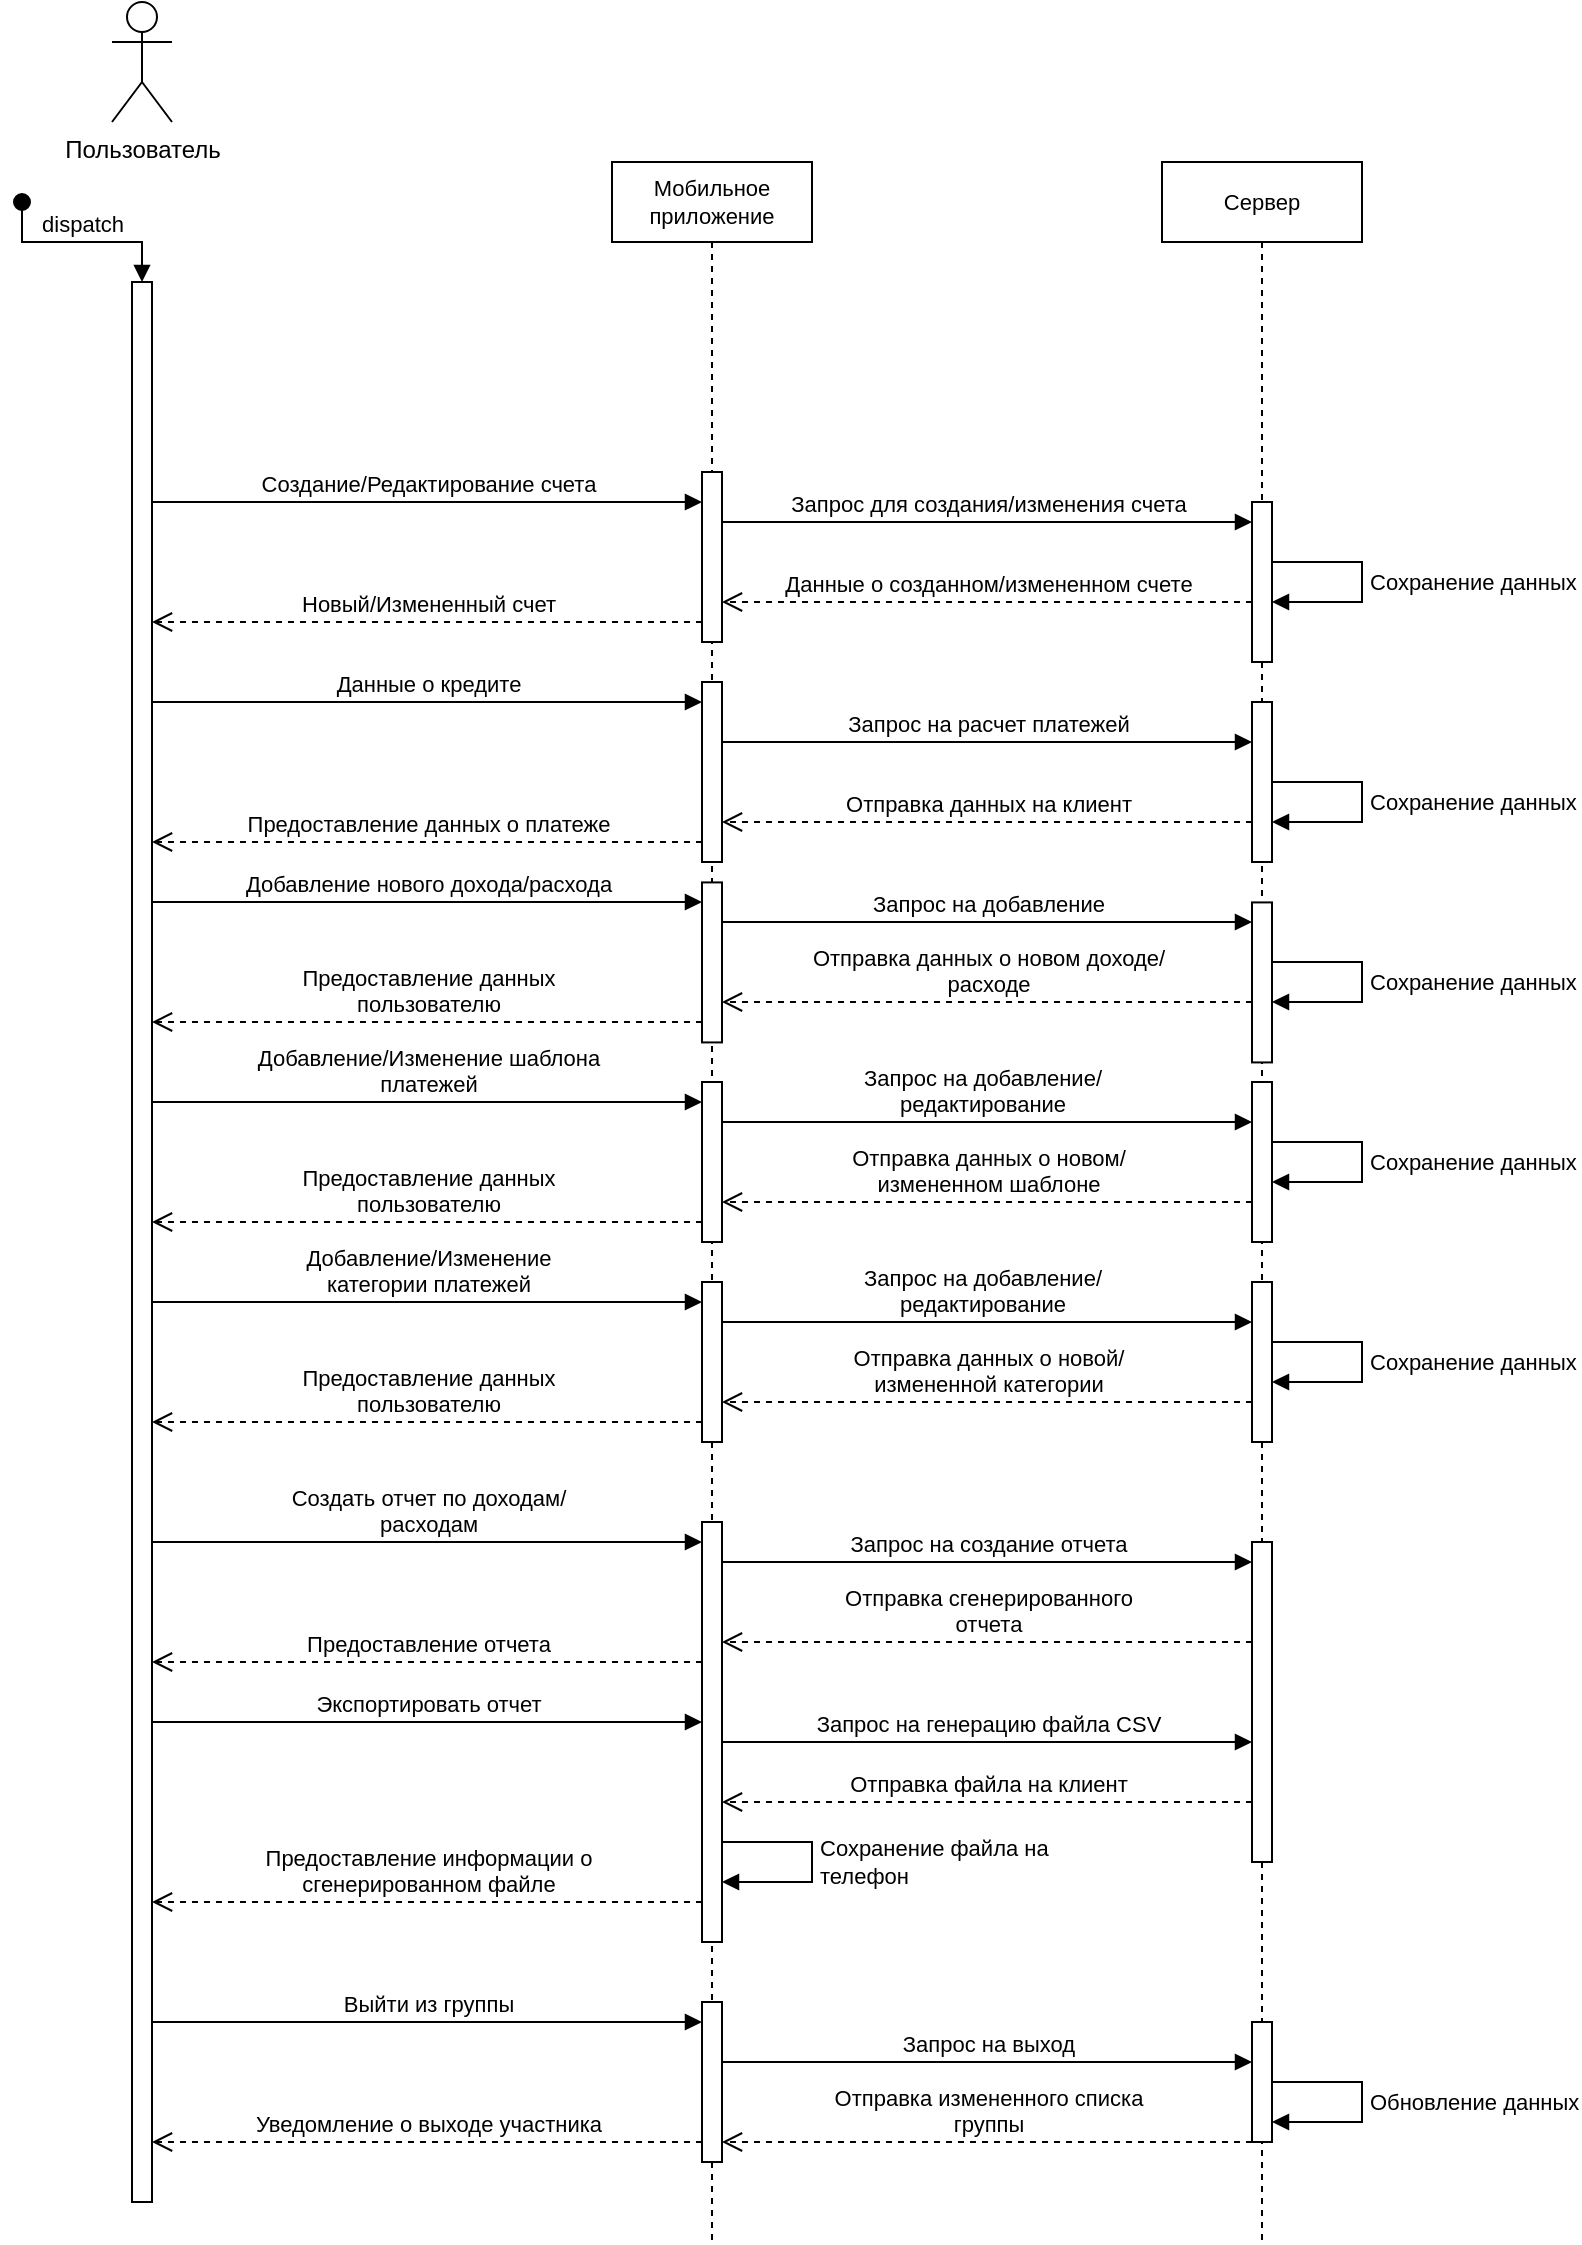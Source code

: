 <mxfile version="21.3.2">
  <diagram name="Page-1" id="2YBvvXClWsGukQMizWep">
    <mxGraphModel dx="1114" dy="630" grid="1" gridSize="10" guides="1" tooltips="1" connect="1" arrows="1" fold="1" page="1" pageScale="1" pageWidth="850" pageHeight="1100" math="0" shadow="0">
      <root>
        <mxCell id="0" />
        <mxCell id="1" parent="0" />
        <mxCell id="p_-L6s0yg1b0csm5oqxf-49" value="Мобильное приложение" style="shape=umlLifeline;perimeter=lifelinePerimeter;whiteSpace=wrap;html=1;container=0;dropTarget=0;collapsible=0;recursiveResize=0;outlineConnect=0;portConstraint=eastwest;newEdgeStyle={&quot;edgeStyle&quot;:&quot;elbowEdgeStyle&quot;,&quot;elbow&quot;:&quot;vertical&quot;,&quot;curved&quot;:0,&quot;rounded&quot;:0};fontSize=11;" vertex="1" parent="1">
          <mxGeometry x="325" y="190" width="100" height="1040" as="geometry" />
        </mxCell>
        <mxCell id="p_-L6s0yg1b0csm5oqxf-59" value="" style="html=1;points=[];perimeter=orthogonalPerimeter;outlineConnect=0;targetShapes=umlLifeline;portConstraint=eastwest;newEdgeStyle={&quot;edgeStyle&quot;:&quot;elbowEdgeStyle&quot;,&quot;elbow&quot;:&quot;vertical&quot;,&quot;curved&quot;:0,&quot;rounded&quot;:0};" vertex="1" parent="p_-L6s0yg1b0csm5oqxf-49">
          <mxGeometry x="45" y="920" width="10" height="80" as="geometry" />
        </mxCell>
        <mxCell id="p_-L6s0yg1b0csm5oqxf-62" value="" style="html=1;points=[];perimeter=orthogonalPerimeter;outlineConnect=0;targetShapes=umlLifeline;portConstraint=eastwest;newEdgeStyle={&quot;edgeStyle&quot;:&quot;elbowEdgeStyle&quot;,&quot;elbow&quot;:&quot;vertical&quot;,&quot;curved&quot;:0,&quot;rounded&quot;:0};fontSize=11;" vertex="1" parent="1">
          <mxGeometry x="85" y="250" width="10" height="960" as="geometry" />
        </mxCell>
        <mxCell id="p_-L6s0yg1b0csm5oqxf-63" value="dispatch" style="html=1;verticalAlign=bottom;startArrow=oval;endArrow=block;startSize=8;edgeStyle=elbowEdgeStyle;elbow=vertical;curved=0;rounded=0;fontSize=11;" edge="1" parent="1" target="p_-L6s0yg1b0csm5oqxf-62">
          <mxGeometry relative="1" as="geometry">
            <mxPoint x="30" y="210" as="sourcePoint" />
            <mxPoint x="90" y="120" as="targetPoint" />
          </mxGeometry>
        </mxCell>
        <mxCell id="p_-L6s0yg1b0csm5oqxf-64" value="Пользователь" style="shape=umlActor;verticalLabelPosition=bottom;verticalAlign=top;html=1;" vertex="1" parent="1">
          <mxGeometry x="75" y="110" width="30" height="60" as="geometry" />
        </mxCell>
        <mxCell id="p_-L6s0yg1b0csm5oqxf-65" value="Сервер" style="shape=umlLifeline;perimeter=lifelinePerimeter;whiteSpace=wrap;html=1;container=0;dropTarget=0;collapsible=0;recursiveResize=0;outlineConnect=0;portConstraint=eastwest;newEdgeStyle={&quot;edgeStyle&quot;:&quot;elbowEdgeStyle&quot;,&quot;elbow&quot;:&quot;vertical&quot;,&quot;curved&quot;:0,&quot;rounded&quot;:0};fontSize=11;" vertex="1" parent="1">
          <mxGeometry x="600" y="190" width="100" height="1040" as="geometry" />
        </mxCell>
        <mxCell id="p_-L6s0yg1b0csm5oqxf-78" value="" style="html=1;points=[];perimeter=orthogonalPerimeter;outlineConnect=0;targetShapes=umlLifeline;portConstraint=eastwest;newEdgeStyle={&quot;edgeStyle&quot;:&quot;elbowEdgeStyle&quot;,&quot;elbow&quot;:&quot;vertical&quot;,&quot;curved&quot;:0,&quot;rounded&quot;:0};" vertex="1" parent="p_-L6s0yg1b0csm5oqxf-65">
          <mxGeometry x="45" y="930" width="10" height="60" as="geometry" />
        </mxCell>
        <mxCell id="p_-L6s0yg1b0csm5oqxf-83" value="Создание/Редактирование счета" style="html=1;verticalAlign=bottom;endArrow=block;edgeStyle=elbowEdgeStyle;elbow=vertical;curved=0;rounded=0;fontSize=11;" edge="1" parent="1" source="p_-L6s0yg1b0csm5oqxf-62" target="p_-L6s0yg1b0csm5oqxf-51">
          <mxGeometry relative="1" as="geometry">
            <mxPoint x="300" y="345" as="sourcePoint" />
            <Array as="points">
              <mxPoint x="200" y="360" />
            </Array>
          </mxGeometry>
        </mxCell>
        <mxCell id="p_-L6s0yg1b0csm5oqxf-84" value="Новый/Измененный счет" style="html=1;verticalAlign=bottom;endArrow=open;dashed=1;endSize=8;edgeStyle=elbowEdgeStyle;elbow=vertical;curved=0;rounded=0;fontSize=11;" edge="1" parent="1" source="p_-L6s0yg1b0csm5oqxf-51" target="p_-L6s0yg1b0csm5oqxf-62">
          <mxGeometry relative="1" as="geometry">
            <mxPoint x="300" y="420" as="targetPoint" />
            <Array as="points">
              <mxPoint x="340" y="420" />
              <mxPoint x="190" y="410" />
            </Array>
          </mxGeometry>
        </mxCell>
        <mxCell id="p_-L6s0yg1b0csm5oqxf-85" value="Запрос для создания/изменения счета" style="html=1;verticalAlign=bottom;endArrow=block;edgeStyle=elbowEdgeStyle;elbow=vertical;curved=0;rounded=0;fontSize=11;" edge="1" parent="1" source="p_-L6s0yg1b0csm5oqxf-51" target="p_-L6s0yg1b0csm5oqxf-67">
          <mxGeometry relative="1" as="geometry">
            <mxPoint x="585" y="350" as="sourcePoint" />
            <Array as="points">
              <mxPoint x="560" y="370" />
            </Array>
          </mxGeometry>
        </mxCell>
        <mxCell id="p_-L6s0yg1b0csm5oqxf-86" value="Данные о созданном/измененном счете" style="html=1;verticalAlign=bottom;endArrow=open;dashed=1;endSize=8;edgeStyle=elbowEdgeStyle;elbow=vertical;curved=0;rounded=0;fontSize=11;" edge="1" parent="1" source="p_-L6s0yg1b0csm5oqxf-67" target="p_-L6s0yg1b0csm5oqxf-51">
          <mxGeometry relative="1" as="geometry">
            <mxPoint x="380" y="390" as="targetPoint" />
            <Array as="points">
              <mxPoint x="520" y="410" />
              <mxPoint x="510" y="400" />
            </Array>
          </mxGeometry>
        </mxCell>
        <mxCell id="p_-L6s0yg1b0csm5oqxf-87" value="Данные о кредите" style="html=1;verticalAlign=bottom;endArrow=block;edgeStyle=elbowEdgeStyle;elbow=vertical;curved=0;rounded=0;fontSize=11;" edge="1" parent="1" source="p_-L6s0yg1b0csm5oqxf-62" target="p_-L6s0yg1b0csm5oqxf-52">
          <mxGeometry relative="1" as="geometry">
            <mxPoint x="100" y="460" as="sourcePoint" />
            <Array as="points">
              <mxPoint x="190" y="460" />
            </Array>
          </mxGeometry>
        </mxCell>
        <mxCell id="p_-L6s0yg1b0csm5oqxf-88" value="Запрос на расчет платежей" style="html=1;verticalAlign=bottom;endArrow=block;edgeStyle=elbowEdgeStyle;elbow=vertical;curved=0;rounded=0;fontSize=11;" edge="1" parent="1" source="p_-L6s0yg1b0csm5oqxf-52" target="p_-L6s0yg1b0csm5oqxf-68">
          <mxGeometry x="-0.001" relative="1" as="geometry">
            <mxPoint x="585" y="460" as="sourcePoint" />
            <Array as="points">
              <mxPoint x="430" y="480" />
            </Array>
            <mxPoint as="offset" />
          </mxGeometry>
        </mxCell>
        <mxCell id="p_-L6s0yg1b0csm5oqxf-89" value="Отправка данных на клиент" style="html=1;verticalAlign=bottom;endArrow=open;dashed=1;endSize=8;edgeStyle=elbowEdgeStyle;elbow=vertical;curved=0;rounded=0;fontSize=11;" edge="1" parent="1" source="p_-L6s0yg1b0csm5oqxf-68" target="p_-L6s0yg1b0csm5oqxf-52">
          <mxGeometry relative="1" as="geometry">
            <mxPoint x="575" y="525" as="targetPoint" />
            <Array as="points">
              <mxPoint x="450" y="520" />
              <mxPoint x="380" y="500" />
            </Array>
          </mxGeometry>
        </mxCell>
        <mxCell id="p_-L6s0yg1b0csm5oqxf-90" value="Предоставление данных о платеже" style="html=1;verticalAlign=bottom;endArrow=open;dashed=1;endSize=8;edgeStyle=elbowEdgeStyle;elbow=vertical;curved=0;rounded=0;fontSize=11;" edge="1" parent="1" source="p_-L6s0yg1b0csm5oqxf-52" target="p_-L6s0yg1b0csm5oqxf-62">
          <mxGeometry relative="1" as="geometry">
            <mxPoint x="300" y="525" as="targetPoint" />
            <Array as="points">
              <mxPoint x="350" y="530" />
              <mxPoint x="250" y="520" />
              <mxPoint x="100" y="510" />
            </Array>
          </mxGeometry>
        </mxCell>
        <mxCell id="p_-L6s0yg1b0csm5oqxf-91" value="Добавление нового дохода/расхода" style="html=1;verticalAlign=bottom;endArrow=block;edgeStyle=elbowEdgeStyle;elbow=vertical;curved=0;rounded=0;fontSize=11;" edge="1" parent="1" source="p_-L6s0yg1b0csm5oqxf-62" target="p_-L6s0yg1b0csm5oqxf-53">
          <mxGeometry relative="1" as="geometry">
            <mxPoint x="300" y="550.21" as="sourcePoint" />
            <Array as="points">
              <mxPoint x="150" y="560" />
            </Array>
          </mxGeometry>
        </mxCell>
        <mxCell id="p_-L6s0yg1b0csm5oqxf-92" value="Запрос на добавление" style="html=1;verticalAlign=bottom;endArrow=block;edgeStyle=elbowEdgeStyle;elbow=vertical;curved=0;rounded=0;fontSize=11;" edge="1" parent="1" source="p_-L6s0yg1b0csm5oqxf-53" target="p_-L6s0yg1b0csm5oqxf-71">
          <mxGeometry relative="1" as="geometry">
            <mxPoint x="575" y="550.21" as="sourcePoint" />
            <Array as="points">
              <mxPoint x="440" y="570" />
            </Array>
          </mxGeometry>
        </mxCell>
        <mxCell id="p_-L6s0yg1b0csm5oqxf-93" value="&lt;div style=&quot;font-size: 11px;&quot;&gt;Отправка данных о новом доходе/&lt;/div&gt;&lt;div style=&quot;font-size: 11px;&quot;&gt;расходе&lt;br style=&quot;font-size: 11px;&quot;&gt;&lt;/div&gt;" style="html=1;verticalAlign=bottom;endArrow=open;dashed=1;endSize=8;edgeStyle=elbowEdgeStyle;elbow=vertical;curved=0;rounded=0;fontSize=11;" edge="1" parent="1" source="p_-L6s0yg1b0csm5oqxf-71" target="p_-L6s0yg1b0csm5oqxf-53">
          <mxGeometry relative="1" as="geometry">
            <mxPoint x="460" y="600" as="targetPoint" />
            <Array as="points">
              <mxPoint x="500" y="610" />
            </Array>
          </mxGeometry>
        </mxCell>
        <mxCell id="p_-L6s0yg1b0csm5oqxf-94" value="&lt;div style=&quot;font-size: 11px;&quot;&gt;Предоставление данных&lt;/div&gt;&lt;div style=&quot;font-size: 11px;&quot;&gt;пользователю&lt;br style=&quot;font-size: 11px;&quot;&gt;&lt;/div&gt;" style="html=1;verticalAlign=bottom;endArrow=open;dashed=1;endSize=8;edgeStyle=elbowEdgeStyle;elbow=vertical;curved=0;rounded=0;fontSize=11;" edge="1" parent="1" source="p_-L6s0yg1b0csm5oqxf-53" target="p_-L6s0yg1b0csm5oqxf-62">
          <mxGeometry relative="1" as="geometry">
            <mxPoint x="300" y="625.21" as="targetPoint" />
            <Array as="points">
              <mxPoint x="180" y="620" />
            </Array>
          </mxGeometry>
        </mxCell>
        <mxCell id="p_-L6s0yg1b0csm5oqxf-95" value="&lt;div style=&quot;font-size: 11px;&quot;&gt;Добавление/Изменение шаблона&lt;/div&gt;&lt;div style=&quot;font-size: 11px;&quot;&gt;платежей&lt;br style=&quot;font-size: 11px;&quot;&gt;&lt;/div&gt;" style="html=1;verticalAlign=bottom;endArrow=block;edgeStyle=elbowEdgeStyle;elbow=vertical;curved=0;rounded=0;fontSize=11;" edge="1" parent="1" source="p_-L6s0yg1b0csm5oqxf-62" target="p_-L6s0yg1b0csm5oqxf-54">
          <mxGeometry relative="1" as="geometry">
            <mxPoint x="300" y="650" as="sourcePoint" />
            <Array as="points">
              <mxPoint x="110" y="660" />
            </Array>
          </mxGeometry>
        </mxCell>
        <mxCell id="p_-L6s0yg1b0csm5oqxf-96" value="&lt;div style=&quot;font-size: 11px;&quot;&gt;Запрос на добавление/&lt;/div&gt;&lt;div style=&quot;font-size: 11px;&quot;&gt;редактирование&lt;br style=&quot;font-size: 11px;&quot;&gt;&lt;/div&gt;" style="html=1;verticalAlign=bottom;endArrow=block;edgeStyle=elbowEdgeStyle;elbow=vertical;curved=0;rounded=0;fontSize=11;" edge="1" parent="1" source="p_-L6s0yg1b0csm5oqxf-54" target="p_-L6s0yg1b0csm5oqxf-74">
          <mxGeometry x="-0.019" relative="1" as="geometry">
            <mxPoint x="340" y="710" as="sourcePoint" />
            <Array as="points">
              <mxPoint x="430" y="670" />
            </Array>
            <mxPoint as="offset" />
          </mxGeometry>
        </mxCell>
        <mxCell id="p_-L6s0yg1b0csm5oqxf-97" value="&lt;div style=&quot;font-size: 11px;&quot;&gt;Отправка данных о новом/&lt;/div&gt;&lt;div style=&quot;font-size: 11px;&quot;&gt;измененном шаблоне&lt;br style=&quot;font-size: 11px;&quot;&gt;&lt;/div&gt;" style="html=1;verticalAlign=bottom;endArrow=open;dashed=1;endSize=8;edgeStyle=elbowEdgeStyle;elbow=vertical;curved=0;rounded=0;fontSize=11;" edge="1" parent="1" source="p_-L6s0yg1b0csm5oqxf-74" target="p_-L6s0yg1b0csm5oqxf-54">
          <mxGeometry relative="1" as="geometry">
            <mxPoint x="400" y="710" as="targetPoint" />
            <Array as="points">
              <mxPoint x="570" y="710" />
            </Array>
          </mxGeometry>
        </mxCell>
        <mxCell id="p_-L6s0yg1b0csm5oqxf-98" value="Сохранение данных" style="html=1;align=left;spacingLeft=2;endArrow=block;rounded=0;edgeStyle=orthogonalEdgeStyle;curved=0;rounded=0;fontSize=11;" edge="1" parent="1">
          <mxGeometry relative="1" as="geometry">
            <mxPoint x="655" y="680" as="sourcePoint" />
            <Array as="points">
              <mxPoint x="700" y="680" />
              <mxPoint x="700" y="700" />
            </Array>
            <mxPoint x="655" y="700" as="targetPoint" />
          </mxGeometry>
        </mxCell>
        <mxCell id="p_-L6s0yg1b0csm5oqxf-99" value="&lt;div style=&quot;font-size: 11px;&quot;&gt;Предоставление данных&lt;/div&gt;&lt;div style=&quot;font-size: 11px;&quot;&gt;пользователю&lt;br style=&quot;font-size: 11px;&quot;&gt;&lt;/div&gt;" style="html=1;verticalAlign=bottom;endArrow=open;dashed=1;endSize=8;edgeStyle=elbowEdgeStyle;elbow=vertical;curved=0;rounded=0;fontSize=11;" edge="1" parent="1" source="p_-L6s0yg1b0csm5oqxf-54" target="p_-L6s0yg1b0csm5oqxf-62">
          <mxGeometry relative="1" as="geometry">
            <mxPoint x="300" y="725" as="targetPoint" />
            <Array as="points">
              <mxPoint x="160" y="720" />
            </Array>
          </mxGeometry>
        </mxCell>
        <mxCell id="p_-L6s0yg1b0csm5oqxf-100" value="&lt;div style=&quot;font-size: 11px;&quot;&gt;Добавление/Изменение &lt;br&gt;&lt;/div&gt;&lt;div style=&quot;font-size: 11px;&quot;&gt;категории платежей&lt;br style=&quot;font-size: 11px;&quot;&gt;&lt;/div&gt;" style="html=1;verticalAlign=bottom;endArrow=block;edgeStyle=elbowEdgeStyle;elbow=vertical;curved=0;rounded=0;fontSize=11;" edge="1" parent="1">
          <mxGeometry relative="1" as="geometry">
            <mxPoint x="95" y="760" as="sourcePoint" />
            <mxPoint x="370" y="760" as="targetPoint" />
            <Array as="points">
              <mxPoint x="110" y="760" />
            </Array>
          </mxGeometry>
        </mxCell>
        <mxCell id="p_-L6s0yg1b0csm5oqxf-101" value="&lt;div style=&quot;font-size: 11px;&quot;&gt;Запрос на добавление/&lt;/div&gt;&lt;div style=&quot;font-size: 11px;&quot;&gt;редактирование&lt;br style=&quot;font-size: 11px;&quot;&gt;&lt;/div&gt;" style="html=1;verticalAlign=bottom;endArrow=block;edgeStyle=elbowEdgeStyle;elbow=vertical;curved=0;rounded=0;fontSize=11;" edge="1" parent="1">
          <mxGeometry x="-0.019" relative="1" as="geometry">
            <mxPoint x="380" y="770" as="sourcePoint" />
            <mxPoint x="645" y="770" as="targetPoint" />
            <Array as="points">
              <mxPoint x="430" y="770" />
            </Array>
            <mxPoint as="offset" />
          </mxGeometry>
        </mxCell>
        <mxCell id="p_-L6s0yg1b0csm5oqxf-102" value="&lt;div style=&quot;font-size: 11px;&quot;&gt;Отправка данных о новой/&lt;/div&gt;&lt;div style=&quot;font-size: 11px;&quot;&gt;измененной категории&lt;br style=&quot;font-size: 11px;&quot;&gt;&lt;/div&gt;" style="html=1;verticalAlign=bottom;endArrow=open;dashed=1;endSize=8;edgeStyle=elbowEdgeStyle;elbow=vertical;curved=0;rounded=0;fontSize=11;" edge="1" parent="1">
          <mxGeometry relative="1" as="geometry">
            <mxPoint x="380" y="810" as="targetPoint" />
            <mxPoint x="645" y="810" as="sourcePoint" />
            <Array as="points">
              <mxPoint x="570" y="810" />
            </Array>
          </mxGeometry>
        </mxCell>
        <mxCell id="p_-L6s0yg1b0csm5oqxf-103" value="Сохранение данных" style="html=1;align=left;spacingLeft=2;endArrow=block;rounded=0;edgeStyle=orthogonalEdgeStyle;curved=0;rounded=0;fontSize=11;" edge="1" parent="1">
          <mxGeometry relative="1" as="geometry">
            <mxPoint x="655" y="780" as="sourcePoint" />
            <Array as="points">
              <mxPoint x="700" y="780" />
              <mxPoint x="700" y="800" />
            </Array>
            <mxPoint x="655" y="800" as="targetPoint" />
          </mxGeometry>
        </mxCell>
        <mxCell id="p_-L6s0yg1b0csm5oqxf-104" value="&lt;div style=&quot;font-size: 11px;&quot;&gt;Предоставление данных&lt;/div&gt;&lt;div style=&quot;font-size: 11px;&quot;&gt;пользователю&lt;br style=&quot;font-size: 11px;&quot;&gt;&lt;/div&gt;" style="html=1;verticalAlign=bottom;endArrow=open;dashed=1;endSize=8;edgeStyle=elbowEdgeStyle;elbow=vertical;curved=0;rounded=0;fontSize=11;" edge="1" parent="1">
          <mxGeometry relative="1" as="geometry">
            <mxPoint x="95" y="820" as="targetPoint" />
            <mxPoint x="370" y="820" as="sourcePoint" />
            <Array as="points">
              <mxPoint x="160" y="820" />
            </Array>
          </mxGeometry>
        </mxCell>
        <mxCell id="p_-L6s0yg1b0csm5oqxf-105" value="&lt;div&gt;Создать отчет по доходам/&lt;/div&gt;&lt;div&gt;расходам&lt;br&gt;&lt;/div&gt;" style="html=1;verticalAlign=bottom;endArrow=block;edgeStyle=elbowEdgeStyle;elbow=vertical;curved=0;rounded=0;" edge="1" parent="1" source="p_-L6s0yg1b0csm5oqxf-62" target="p_-L6s0yg1b0csm5oqxf-56">
          <mxGeometry relative="1" as="geometry">
            <mxPoint x="300" y="870" as="sourcePoint" />
            <Array as="points">
              <mxPoint x="220" y="880" />
            </Array>
          </mxGeometry>
        </mxCell>
        <mxCell id="p_-L6s0yg1b0csm5oqxf-106" value="Запрос на создание отчета" style="html=1;verticalAlign=bottom;endArrow=block;edgeStyle=elbowEdgeStyle;elbow=vertical;curved=0;rounded=0;" edge="1" parent="1" source="p_-L6s0yg1b0csm5oqxf-56" target="p_-L6s0yg1b0csm5oqxf-76">
          <mxGeometry relative="1" as="geometry">
            <mxPoint x="575" y="880" as="sourcePoint" />
            <Array as="points">
              <mxPoint x="430" y="890" />
            </Array>
          </mxGeometry>
        </mxCell>
        <mxCell id="p_-L6s0yg1b0csm5oqxf-107" value="&lt;div&gt;Отправка сгенерированного &lt;br&gt;&lt;/div&gt;&lt;div&gt;отчета&lt;br&gt;&lt;/div&gt;" style="html=1;verticalAlign=bottom;endArrow=open;dashed=1;endSize=8;edgeStyle=elbowEdgeStyle;elbow=vertical;curved=0;rounded=0;" edge="1" parent="1" source="p_-L6s0yg1b0csm5oqxf-76" target="p_-L6s0yg1b0csm5oqxf-56">
          <mxGeometry relative="1" as="geometry">
            <mxPoint x="575" y="955" as="targetPoint" />
            <Array as="points">
              <mxPoint x="450" y="930" />
              <mxPoint x="460" y="940" />
            </Array>
          </mxGeometry>
        </mxCell>
        <mxCell id="p_-L6s0yg1b0csm5oqxf-108" value="Предоставление отчета" style="html=1;verticalAlign=bottom;endArrow=open;dashed=1;endSize=8;edgeStyle=elbowEdgeStyle;elbow=vertical;curved=0;rounded=0;" edge="1" parent="1" source="p_-L6s0yg1b0csm5oqxf-56" target="p_-L6s0yg1b0csm5oqxf-62">
          <mxGeometry relative="1" as="geometry">
            <mxPoint x="300" y="945" as="targetPoint" />
            <Array as="points">
              <mxPoint x="150" y="940" />
            </Array>
          </mxGeometry>
        </mxCell>
        <mxCell id="p_-L6s0yg1b0csm5oqxf-109" value="Экспортировать отчет" style="html=1;verticalAlign=bottom;endArrow=block;edgeStyle=elbowEdgeStyle;elbow=vertical;curved=0;rounded=0;" edge="1" parent="1">
          <mxGeometry relative="1" as="geometry">
            <mxPoint x="95" y="970" as="sourcePoint" />
            <mxPoint x="370" y="970" as="targetPoint" />
            <Array as="points">
              <mxPoint x="220" y="970" />
            </Array>
          </mxGeometry>
        </mxCell>
        <mxCell id="p_-L6s0yg1b0csm5oqxf-110" value="Запрос на генерацию файла CSV" style="html=1;verticalAlign=bottom;endArrow=block;edgeStyle=elbowEdgeStyle;elbow=vertical;curved=0;rounded=0;" edge="1" parent="1">
          <mxGeometry relative="1" as="geometry">
            <mxPoint x="380" y="980" as="sourcePoint" />
            <mxPoint x="645" y="980" as="targetPoint" />
            <Array as="points">
              <mxPoint x="430" y="980" />
            </Array>
          </mxGeometry>
        </mxCell>
        <mxCell id="p_-L6s0yg1b0csm5oqxf-111" value="Отправка файла на клиент" style="html=1;verticalAlign=bottom;endArrow=open;dashed=1;endSize=8;edgeStyle=elbowEdgeStyle;elbow=vertical;curved=0;rounded=0;" edge="1" parent="1">
          <mxGeometry relative="1" as="geometry">
            <mxPoint x="380" y="1010" as="targetPoint" />
            <mxPoint x="645" y="1010" as="sourcePoint" />
            <Array as="points">
              <mxPoint x="450" y="1010" />
              <mxPoint x="460" y="1020" />
            </Array>
          </mxGeometry>
        </mxCell>
        <mxCell id="p_-L6s0yg1b0csm5oqxf-112" value="&lt;div&gt;Сохранение файла на&lt;/div&gt;&lt;div&gt;телефон&lt;br&gt;&lt;/div&gt;" style="html=1;align=left;spacingLeft=2;endArrow=block;rounded=0;edgeStyle=orthogonalEdgeStyle;curved=0;rounded=0;fontSize=11;" edge="1" parent="1">
          <mxGeometry relative="1" as="geometry">
            <mxPoint x="380" y="1030" as="sourcePoint" />
            <Array as="points">
              <mxPoint x="425" y="1030" />
              <mxPoint x="425" y="1050" />
            </Array>
            <mxPoint x="380" y="1050" as="targetPoint" />
          </mxGeometry>
        </mxCell>
        <mxCell id="p_-L6s0yg1b0csm5oqxf-113" value="&lt;div&gt;Предоставление информации о&lt;/div&gt;&lt;div&gt;сгенерированном файле&lt;br&gt;&lt;/div&gt;" style="html=1;verticalAlign=bottom;endArrow=open;dashed=1;endSize=8;edgeStyle=elbowEdgeStyle;elbow=vertical;curved=0;rounded=0;" edge="1" parent="1">
          <mxGeometry relative="1" as="geometry">
            <mxPoint x="95" y="1060" as="targetPoint" />
            <mxPoint x="370" y="1060" as="sourcePoint" />
            <Array as="points">
              <mxPoint x="150" y="1060" />
            </Array>
          </mxGeometry>
        </mxCell>
        <mxCell id="p_-L6s0yg1b0csm5oqxf-129" value="Выйти из группы" style="html=1;verticalAlign=bottom;endArrow=block;edgeStyle=elbowEdgeStyle;elbow=vertical;curved=0;rounded=0;" edge="1" parent="1">
          <mxGeometry relative="1" as="geometry">
            <mxPoint x="95" y="1120" as="sourcePoint" />
            <mxPoint x="370" y="1120" as="targetPoint" />
            <Array as="points">
              <mxPoint x="170" y="1120" />
            </Array>
          </mxGeometry>
        </mxCell>
        <mxCell id="p_-L6s0yg1b0csm5oqxf-130" value="Запрос на выход" style="html=1;verticalAlign=bottom;endArrow=block;edgeStyle=elbowEdgeStyle;elbow=vertical;curved=0;rounded=0;" edge="1" parent="1">
          <mxGeometry relative="1" as="geometry">
            <mxPoint x="380" y="1140" as="sourcePoint" />
            <mxPoint x="645" y="1140" as="targetPoint" />
            <Array as="points">
              <mxPoint x="480" y="1140" />
            </Array>
          </mxGeometry>
        </mxCell>
        <mxCell id="p_-L6s0yg1b0csm5oqxf-131" value="Обновление данных" style="html=1;align=left;spacingLeft=2;endArrow=block;rounded=0;edgeStyle=orthogonalEdgeStyle;curved=0;rounded=0;fontSize=11;" edge="1" parent="1">
          <mxGeometry relative="1" as="geometry">
            <mxPoint x="655" y="1150" as="sourcePoint" />
            <Array as="points">
              <mxPoint x="700" y="1150" />
              <mxPoint x="700" y="1170" />
            </Array>
            <mxPoint x="655" y="1170" as="targetPoint" />
          </mxGeometry>
        </mxCell>
        <mxCell id="p_-L6s0yg1b0csm5oqxf-132" value="&lt;div&gt;Отправка измененного списка&lt;/div&gt;&lt;div&gt;группы&lt;br&gt;&lt;/div&gt;" style="html=1;verticalAlign=bottom;endArrow=open;dashed=1;endSize=8;edgeStyle=elbowEdgeStyle;elbow=vertical;curved=0;rounded=0;" edge="1" parent="1">
          <mxGeometry relative="1" as="geometry">
            <mxPoint x="380" y="1180" as="targetPoint" />
            <mxPoint x="645" y="1180" as="sourcePoint" />
            <Array as="points">
              <mxPoint x="420" y="1180" />
            </Array>
          </mxGeometry>
        </mxCell>
        <mxCell id="p_-L6s0yg1b0csm5oqxf-133" value="Уведомление о выходе участника" style="html=1;verticalAlign=bottom;endArrow=open;dashed=1;endSize=8;edgeStyle=elbowEdgeStyle;elbow=vertical;curved=0;rounded=0;" edge="1" parent="1">
          <mxGeometry relative="1" as="geometry">
            <mxPoint x="95" y="1180" as="targetPoint" />
            <mxPoint x="370" y="1180" as="sourcePoint" />
            <Array as="points">
              <mxPoint x="150" y="1180" />
            </Array>
          </mxGeometry>
        </mxCell>
        <mxCell id="p_-L6s0yg1b0csm5oqxf-51" value="" style="html=1;points=[];perimeter=orthogonalPerimeter;outlineConnect=0;targetShapes=umlLifeline;portConstraint=eastwest;newEdgeStyle={&quot;edgeStyle&quot;:&quot;elbowEdgeStyle&quot;,&quot;elbow&quot;:&quot;vertical&quot;,&quot;curved&quot;:0,&quot;rounded&quot;:0};fontSize=11;" vertex="1" parent="1">
          <mxGeometry x="370" y="345" width="10" height="85" as="geometry" />
        </mxCell>
        <mxCell id="p_-L6s0yg1b0csm5oqxf-52" value="" style="html=1;points=[];perimeter=orthogonalPerimeter;outlineConnect=0;targetShapes=umlLifeline;portConstraint=eastwest;newEdgeStyle={&quot;edgeStyle&quot;:&quot;elbowEdgeStyle&quot;,&quot;elbow&quot;:&quot;vertical&quot;,&quot;curved&quot;:0,&quot;rounded&quot;:0};fontSize=11;" vertex="1" parent="1">
          <mxGeometry x="370" y="450" width="10" height="90" as="geometry" />
        </mxCell>
        <mxCell id="p_-L6s0yg1b0csm5oqxf-53" value="" style="html=1;points=[];perimeter=orthogonalPerimeter;outlineConnect=0;targetShapes=umlLifeline;portConstraint=eastwest;newEdgeStyle={&quot;edgeStyle&quot;:&quot;elbowEdgeStyle&quot;,&quot;elbow&quot;:&quot;vertical&quot;,&quot;curved&quot;:0,&quot;rounded&quot;:0};fontSize=11;" vertex="1" parent="1">
          <mxGeometry x="370" y="550.21" width="10" height="80" as="geometry" />
        </mxCell>
        <mxCell id="p_-L6s0yg1b0csm5oqxf-54" value="" style="html=1;points=[];perimeter=orthogonalPerimeter;outlineConnect=0;targetShapes=umlLifeline;portConstraint=eastwest;newEdgeStyle={&quot;edgeStyle&quot;:&quot;elbowEdgeStyle&quot;,&quot;elbow&quot;:&quot;vertical&quot;,&quot;curved&quot;:0,&quot;rounded&quot;:0};fontSize=11;" vertex="1" parent="1">
          <mxGeometry x="370" y="650" width="10" height="80" as="geometry" />
        </mxCell>
        <mxCell id="p_-L6s0yg1b0csm5oqxf-55" value="" style="html=1;points=[];perimeter=orthogonalPerimeter;outlineConnect=0;targetShapes=umlLifeline;portConstraint=eastwest;newEdgeStyle={&quot;edgeStyle&quot;:&quot;elbowEdgeStyle&quot;,&quot;elbow&quot;:&quot;vertical&quot;,&quot;curved&quot;:0,&quot;rounded&quot;:0};fontSize=11;" vertex="1" parent="1">
          <mxGeometry x="370" y="750" width="10" height="80" as="geometry" />
        </mxCell>
        <mxCell id="p_-L6s0yg1b0csm5oqxf-56" value="" style="html=1;points=[];perimeter=orthogonalPerimeter;outlineConnect=0;targetShapes=umlLifeline;portConstraint=eastwest;newEdgeStyle={&quot;edgeStyle&quot;:&quot;elbowEdgeStyle&quot;,&quot;elbow&quot;:&quot;vertical&quot;,&quot;curved&quot;:0,&quot;rounded&quot;:0};" vertex="1" parent="1">
          <mxGeometry x="370" y="870" width="10" height="210" as="geometry" />
        </mxCell>
        <mxCell id="p_-L6s0yg1b0csm5oqxf-67" value="" style="html=1;points=[];perimeter=orthogonalPerimeter;outlineConnect=0;targetShapes=umlLifeline;portConstraint=eastwest;newEdgeStyle={&quot;edgeStyle&quot;:&quot;elbowEdgeStyle&quot;,&quot;elbow&quot;:&quot;vertical&quot;,&quot;curved&quot;:0,&quot;rounded&quot;:0};fontSize=11;" vertex="1" parent="1">
          <mxGeometry x="645" y="360" width="10" height="80" as="geometry" />
        </mxCell>
        <mxCell id="p_-L6s0yg1b0csm5oqxf-68" value="" style="html=1;points=[];perimeter=orthogonalPerimeter;outlineConnect=0;targetShapes=umlLifeline;portConstraint=eastwest;newEdgeStyle={&quot;edgeStyle&quot;:&quot;elbowEdgeStyle&quot;,&quot;elbow&quot;:&quot;vertical&quot;,&quot;curved&quot;:0,&quot;rounded&quot;:0};fontSize=11;" vertex="1" parent="1">
          <mxGeometry x="645" y="460" width="10" height="80" as="geometry" />
        </mxCell>
        <mxCell id="p_-L6s0yg1b0csm5oqxf-69" value="Сохранение данных" style="html=1;align=left;spacingLeft=2;endArrow=block;rounded=0;edgeStyle=orthogonalEdgeStyle;curved=0;rounded=0;fontSize=11;" edge="1" parent="1" source="p_-L6s0yg1b0csm5oqxf-68" target="p_-L6s0yg1b0csm5oqxf-68">
          <mxGeometry relative="1" as="geometry">
            <mxPoint x="680" y="500" as="sourcePoint" />
            <Array as="points">
              <mxPoint x="700" y="500" />
              <mxPoint x="700" y="520" />
            </Array>
            <mxPoint x="675" y="520" as="targetPoint" />
          </mxGeometry>
        </mxCell>
        <mxCell id="p_-L6s0yg1b0csm5oqxf-70" value="Сохранение данных" style="html=1;align=left;spacingLeft=2;endArrow=block;rounded=0;edgeStyle=orthogonalEdgeStyle;curved=0;rounded=0;fontSize=11;" edge="1" parent="1" source="p_-L6s0yg1b0csm5oqxf-67" target="p_-L6s0yg1b0csm5oqxf-67">
          <mxGeometry relative="1" as="geometry">
            <mxPoint x="660" y="390" as="sourcePoint" />
            <Array as="points">
              <mxPoint x="700" y="390" />
              <mxPoint x="700" y="410" />
            </Array>
            <mxPoint x="660" y="410" as="targetPoint" />
          </mxGeometry>
        </mxCell>
        <mxCell id="p_-L6s0yg1b0csm5oqxf-71" value="" style="html=1;points=[];perimeter=orthogonalPerimeter;outlineConnect=0;targetShapes=umlLifeline;portConstraint=eastwest;newEdgeStyle={&quot;edgeStyle&quot;:&quot;elbowEdgeStyle&quot;,&quot;elbow&quot;:&quot;vertical&quot;,&quot;curved&quot;:0,&quot;rounded&quot;:0};fontSize=11;" vertex="1" parent="1">
          <mxGeometry x="645" y="560.21" width="10" height="80" as="geometry" />
        </mxCell>
        <mxCell id="p_-L6s0yg1b0csm5oqxf-72" value="Сохранение данных" style="html=1;align=left;spacingLeft=2;endArrow=block;rounded=0;edgeStyle=orthogonalEdgeStyle;curved=0;rounded=0;fontSize=11;" edge="1" parent="1" source="p_-L6s0yg1b0csm5oqxf-71" target="p_-L6s0yg1b0csm5oqxf-71">
          <mxGeometry relative="1" as="geometry">
            <mxPoint x="665" y="590" as="sourcePoint" />
            <Array as="points">
              <mxPoint x="700" y="590" />
              <mxPoint x="700" y="610" />
            </Array>
            <mxPoint x="665" y="610" as="targetPoint" />
          </mxGeometry>
        </mxCell>
        <mxCell id="p_-L6s0yg1b0csm5oqxf-74" value="" style="html=1;points=[];perimeter=orthogonalPerimeter;outlineConnect=0;targetShapes=umlLifeline;portConstraint=eastwest;newEdgeStyle={&quot;edgeStyle&quot;:&quot;elbowEdgeStyle&quot;,&quot;elbow&quot;:&quot;vertical&quot;,&quot;curved&quot;:0,&quot;rounded&quot;:0};fontSize=11;" vertex="1" parent="1">
          <mxGeometry x="645" y="650" width="10" height="80" as="geometry" />
        </mxCell>
        <mxCell id="p_-L6s0yg1b0csm5oqxf-75" value="" style="html=1;points=[];perimeter=orthogonalPerimeter;outlineConnect=0;targetShapes=umlLifeline;portConstraint=eastwest;newEdgeStyle={&quot;edgeStyle&quot;:&quot;elbowEdgeStyle&quot;,&quot;elbow&quot;:&quot;vertical&quot;,&quot;curved&quot;:0,&quot;rounded&quot;:0};fontSize=11;" vertex="1" parent="1">
          <mxGeometry x="645" y="750" width="10" height="80" as="geometry" />
        </mxCell>
        <mxCell id="p_-L6s0yg1b0csm5oqxf-76" value="" style="html=1;points=[];perimeter=orthogonalPerimeter;outlineConnect=0;targetShapes=umlLifeline;portConstraint=eastwest;newEdgeStyle={&quot;edgeStyle&quot;:&quot;elbowEdgeStyle&quot;,&quot;elbow&quot;:&quot;vertical&quot;,&quot;curved&quot;:0,&quot;rounded&quot;:0};" vertex="1" parent="1">
          <mxGeometry x="645" y="880" width="10" height="160" as="geometry" />
        </mxCell>
      </root>
    </mxGraphModel>
  </diagram>
</mxfile>
